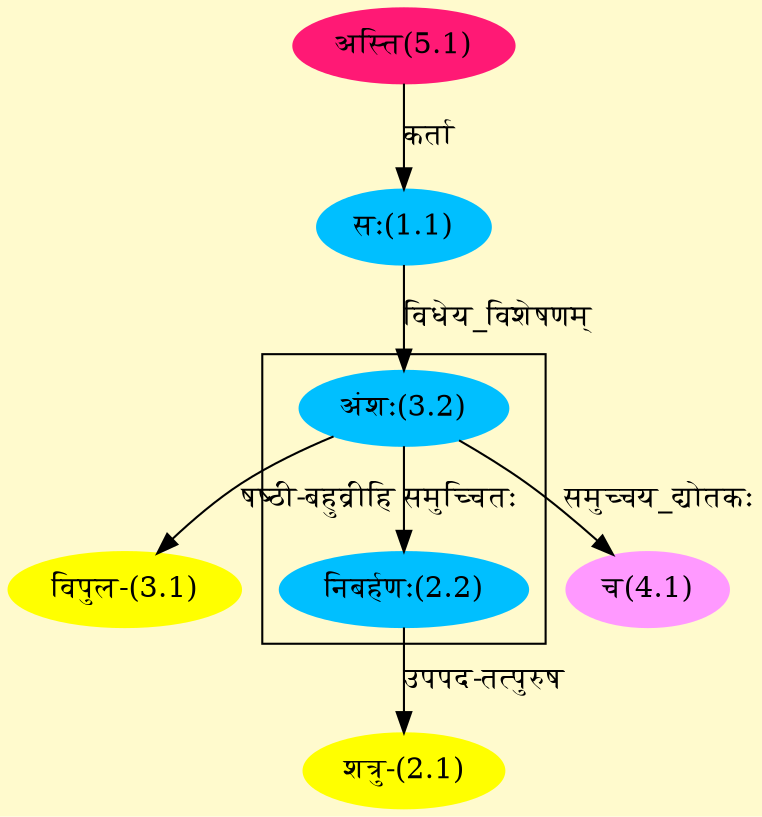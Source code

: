 digraph G{
rankdir=BT;
 compound=true;
 bgcolor="lemonchiffon1";

subgraph cluster_1{
Node2_2 [style=filled, color="#00BFFF" label = "निबर्हणः(2.2)"]
Node3_2 [style=filled, color="#00BFFF" label = "अंशः(3.2)"]

}
Node1_1 [style=filled, color="#00BFFF" label = "सः(1.1)"]
Node5_1 [style=filled, color="#FF1975" label = "अस्ति(5.1)"]
Node2_1 [style=filled, color="#FFFF00" label = "शत्रु-(2.1)"]
Node2_2 [style=filled, color="#00BFFF" label = "निबर्हणः(2.2)"]
Node3_1 [style=filled, color="#FFFF00" label = "विपुल-(3.1)"]
Node3_2 [style=filled, color="#00BFFF" label = "अंशः(3.2)"]
Node4_1 [style=filled, color="#FF99FF" label = "च(4.1)"]
/* Start of Relations section */

Node1_1 -> Node5_1 [  label="कर्ता"  dir="back" ]
Node2_1 -> Node2_2 [  label="उपपद-तत्पुरुष"  dir="back" ]
Node2_2 -> Node3_2 [  label="समुच्चितः"  dir="back" ]
Node3_1 -> Node3_2 [  label="षष्ठी-बहुव्रीहि"  dir="back" ]
Node3_2 -> Node1_1 [  label="विधेय_विशेषणम्"  dir="back" ]
Node4_1 -> Node3_2 [  label="समुच्चय_द्योतकः"  dir="back" ]
}
